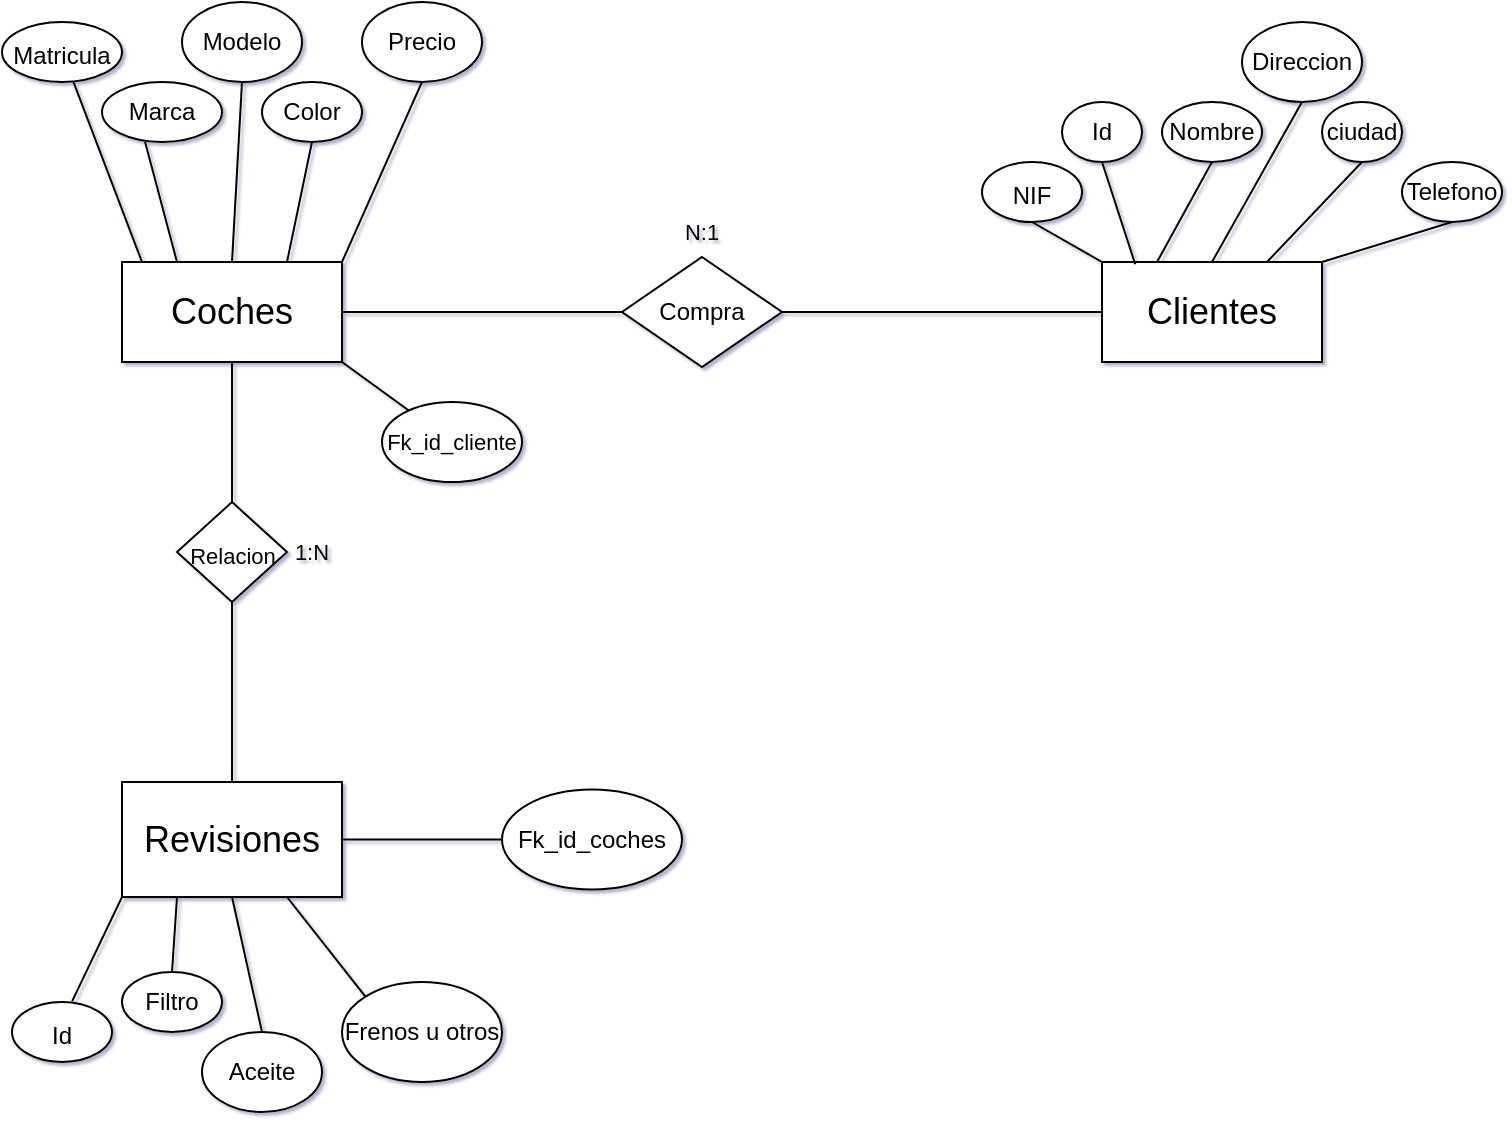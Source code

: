 <mxfile version="18.1.3" type="github">
  <diagram id="tc-Ip-cfpqVF2_YarSge" name="Page-1">
    <mxGraphModel dx="996" dy="646" grid="1" gridSize="10" guides="1" tooltips="1" connect="1" arrows="1" fold="1" page="1" pageScale="1" pageWidth="827" pageHeight="1169" background="none" math="0" shadow="1">
      <root>
        <mxCell id="0" />
        <mxCell id="1" parent="0" />
        <mxCell id="k69NTfBFuRdZiurS4K1d-1" value="&lt;font style=&quot;font-size: 18px;&quot;&gt;Coches&lt;/font&gt;" style="rounded=0;whiteSpace=wrap;html=1;" vertex="1" parent="1">
          <mxGeometry x="60" y="200" width="110" height="50" as="geometry" />
        </mxCell>
        <mxCell id="k69NTfBFuRdZiurS4K1d-2" value="&lt;font style=&quot;font-size: 12px;&quot;&gt;Matricula&lt;/font&gt;" style="ellipse;whiteSpace=wrap;html=1;fontSize=18;" vertex="1" parent="1">
          <mxGeometry y="80" width="60" height="30" as="geometry" />
        </mxCell>
        <mxCell id="k69NTfBFuRdZiurS4K1d-3" value="" style="endArrow=none;html=1;rounded=0;fontSize=12;" edge="1" parent="1" target="k69NTfBFuRdZiurS4K1d-2">
          <mxGeometry width="50" height="50" relative="1" as="geometry">
            <mxPoint x="70" y="200" as="sourcePoint" />
            <mxPoint x="100" y="160" as="targetPoint" />
          </mxGeometry>
        </mxCell>
        <mxCell id="k69NTfBFuRdZiurS4K1d-4" value="Marca" style="ellipse;whiteSpace=wrap;html=1;fontSize=12;" vertex="1" parent="1">
          <mxGeometry x="50" y="110" width="60" height="30" as="geometry" />
        </mxCell>
        <mxCell id="k69NTfBFuRdZiurS4K1d-5" value="" style="endArrow=none;html=1;rounded=0;fontSize=12;exitX=0.25;exitY=0;exitDx=0;exitDy=0;entryX=0.358;entryY=0.992;entryDx=0;entryDy=0;entryPerimeter=0;" edge="1" parent="1" source="k69NTfBFuRdZiurS4K1d-1" target="k69NTfBFuRdZiurS4K1d-4">
          <mxGeometry width="50" height="50" relative="1" as="geometry">
            <mxPoint x="190" y="230" as="sourcePoint" />
            <mxPoint x="240" y="180" as="targetPoint" />
          </mxGeometry>
        </mxCell>
        <mxCell id="k69NTfBFuRdZiurS4K1d-6" value="Modelo" style="ellipse;whiteSpace=wrap;html=1;fontSize=12;" vertex="1" parent="1">
          <mxGeometry x="90" y="70" width="60" height="40" as="geometry" />
        </mxCell>
        <mxCell id="k69NTfBFuRdZiurS4K1d-7" value="" style="endArrow=none;html=1;rounded=0;fontSize=12;exitX=0.5;exitY=0;exitDx=0;exitDy=0;entryX=0.5;entryY=1;entryDx=0;entryDy=0;" edge="1" parent="1" source="k69NTfBFuRdZiurS4K1d-1" target="k69NTfBFuRdZiurS4K1d-6">
          <mxGeometry width="50" height="50" relative="1" as="geometry">
            <mxPoint x="190" y="230" as="sourcePoint" />
            <mxPoint x="240" y="180" as="targetPoint" />
          </mxGeometry>
        </mxCell>
        <mxCell id="k69NTfBFuRdZiurS4K1d-8" value="Color" style="ellipse;whiteSpace=wrap;html=1;fontSize=12;" vertex="1" parent="1">
          <mxGeometry x="130" y="110" width="50" height="30" as="geometry" />
        </mxCell>
        <mxCell id="k69NTfBFuRdZiurS4K1d-9" value="" style="endArrow=none;html=1;rounded=0;fontSize=12;exitX=0.75;exitY=0;exitDx=0;exitDy=0;entryX=0.5;entryY=1;entryDx=0;entryDy=0;" edge="1" parent="1" source="k69NTfBFuRdZiurS4K1d-1" target="k69NTfBFuRdZiurS4K1d-8">
          <mxGeometry width="50" height="50" relative="1" as="geometry">
            <mxPoint x="190" y="250" as="sourcePoint" />
            <mxPoint x="240" y="200" as="targetPoint" />
          </mxGeometry>
        </mxCell>
        <mxCell id="k69NTfBFuRdZiurS4K1d-10" value="Precio" style="ellipse;whiteSpace=wrap;html=1;fontSize=12;" vertex="1" parent="1">
          <mxGeometry x="180" y="70" width="60" height="40" as="geometry" />
        </mxCell>
        <mxCell id="k69NTfBFuRdZiurS4K1d-11" value="" style="endArrow=none;html=1;rounded=0;fontSize=12;exitX=1;exitY=0;exitDx=0;exitDy=0;entryX=0.5;entryY=1;entryDx=0;entryDy=0;" edge="1" parent="1" source="k69NTfBFuRdZiurS4K1d-1" target="k69NTfBFuRdZiurS4K1d-10">
          <mxGeometry width="50" height="50" relative="1" as="geometry">
            <mxPoint x="190" y="250" as="sourcePoint" />
            <mxPoint x="240" y="200" as="targetPoint" />
          </mxGeometry>
        </mxCell>
        <mxCell id="k69NTfBFuRdZiurS4K1d-12" value="Compra" style="rhombus;whiteSpace=wrap;html=1;fontSize=12;" vertex="1" parent="1">
          <mxGeometry x="310" y="197.5" width="80" height="55" as="geometry" />
        </mxCell>
        <mxCell id="k69NTfBFuRdZiurS4K1d-13" value="" style="endArrow=none;html=1;rounded=0;fontSize=12;exitX=1;exitY=0.5;exitDx=0;exitDy=0;entryX=0;entryY=0.5;entryDx=0;entryDy=0;" edge="1" parent="1" source="k69NTfBFuRdZiurS4K1d-1" target="k69NTfBFuRdZiurS4K1d-12">
          <mxGeometry width="50" height="50" relative="1" as="geometry">
            <mxPoint x="370" y="350" as="sourcePoint" />
            <mxPoint x="420" y="300" as="targetPoint" />
          </mxGeometry>
        </mxCell>
        <mxCell id="k69NTfBFuRdZiurS4K1d-14" value="&lt;font style=&quot;font-size: 18px;&quot;&gt;Clientes&lt;/font&gt;" style="rounded=0;whiteSpace=wrap;html=1;fontSize=12;" vertex="1" parent="1">
          <mxGeometry x="550" y="200" width="110" height="50" as="geometry" />
        </mxCell>
        <mxCell id="k69NTfBFuRdZiurS4K1d-15" value="" style="endArrow=none;html=1;rounded=0;fontSize=12;entryX=0;entryY=0.5;entryDx=0;entryDy=0;exitX=1;exitY=0.5;exitDx=0;exitDy=0;" edge="1" parent="1" source="k69NTfBFuRdZiurS4K1d-12" target="k69NTfBFuRdZiurS4K1d-14">
          <mxGeometry width="50" height="50" relative="1" as="geometry">
            <mxPoint x="370" y="350" as="sourcePoint" />
            <mxPoint x="420" y="300" as="targetPoint" />
          </mxGeometry>
        </mxCell>
        <mxCell id="k69NTfBFuRdZiurS4K1d-16" value="&lt;font style=&quot;font-size: 12px;&quot;&gt;NIF&lt;/font&gt;" style="ellipse;whiteSpace=wrap;html=1;fontSize=18;" vertex="1" parent="1">
          <mxGeometry x="490" y="150" width="50" height="30" as="geometry" />
        </mxCell>
        <mxCell id="k69NTfBFuRdZiurS4K1d-17" value="Nombre" style="ellipse;whiteSpace=wrap;html=1;fontSize=12;" vertex="1" parent="1">
          <mxGeometry x="580" y="120" width="50" height="30" as="geometry" />
        </mxCell>
        <mxCell id="k69NTfBFuRdZiurS4K1d-18" value="Direccion" style="ellipse;whiteSpace=wrap;html=1;fontSize=12;" vertex="1" parent="1">
          <mxGeometry x="620" y="80" width="60" height="40" as="geometry" />
        </mxCell>
        <mxCell id="k69NTfBFuRdZiurS4K1d-19" value="ciudad" style="ellipse;whiteSpace=wrap;html=1;fontSize=12;" vertex="1" parent="1">
          <mxGeometry x="660" y="120" width="40" height="30" as="geometry" />
        </mxCell>
        <mxCell id="k69NTfBFuRdZiurS4K1d-20" value="Telefono" style="ellipse;whiteSpace=wrap;html=1;fontSize=12;" vertex="1" parent="1">
          <mxGeometry x="700" y="150" width="50" height="30" as="geometry" />
        </mxCell>
        <mxCell id="k69NTfBFuRdZiurS4K1d-21" value="" style="endArrow=none;html=1;rounded=0;fontSize=12;entryX=0.5;entryY=1;entryDx=0;entryDy=0;" edge="1" parent="1" target="k69NTfBFuRdZiurS4K1d-16">
          <mxGeometry width="50" height="50" relative="1" as="geometry">
            <mxPoint x="550" y="200" as="sourcePoint" />
            <mxPoint x="520" y="230" as="targetPoint" />
          </mxGeometry>
        </mxCell>
        <mxCell id="k69NTfBFuRdZiurS4K1d-22" value="" style="endArrow=none;html=1;rounded=0;fontSize=12;entryX=0.5;entryY=1;entryDx=0;entryDy=0;exitX=0.25;exitY=0;exitDx=0;exitDy=0;" edge="1" parent="1" source="k69NTfBFuRdZiurS4K1d-14" target="k69NTfBFuRdZiurS4K1d-17">
          <mxGeometry width="50" height="50" relative="1" as="geometry">
            <mxPoint x="470" y="280" as="sourcePoint" />
            <mxPoint x="520" y="230" as="targetPoint" />
          </mxGeometry>
        </mxCell>
        <mxCell id="k69NTfBFuRdZiurS4K1d-23" value="" style="endArrow=none;html=1;rounded=0;fontSize=12;entryX=0.5;entryY=1;entryDx=0;entryDy=0;exitX=0.5;exitY=0;exitDx=0;exitDy=0;" edge="1" parent="1" source="k69NTfBFuRdZiurS4K1d-14" target="k69NTfBFuRdZiurS4K1d-18">
          <mxGeometry width="50" height="50" relative="1" as="geometry">
            <mxPoint x="470" y="280" as="sourcePoint" />
            <mxPoint x="520" y="230" as="targetPoint" />
          </mxGeometry>
        </mxCell>
        <mxCell id="k69NTfBFuRdZiurS4K1d-24" value="" style="endArrow=none;html=1;rounded=0;fontSize=12;entryX=0.5;entryY=1;entryDx=0;entryDy=0;exitX=0.75;exitY=0;exitDx=0;exitDy=0;" edge="1" parent="1" source="k69NTfBFuRdZiurS4K1d-14" target="k69NTfBFuRdZiurS4K1d-19">
          <mxGeometry width="50" height="50" relative="1" as="geometry">
            <mxPoint x="470" y="280" as="sourcePoint" />
            <mxPoint x="520" y="230" as="targetPoint" />
          </mxGeometry>
        </mxCell>
        <mxCell id="k69NTfBFuRdZiurS4K1d-25" value="" style="endArrow=none;html=1;rounded=0;fontSize=12;entryX=0.5;entryY=1;entryDx=0;entryDy=0;exitX=1;exitY=0;exitDx=0;exitDy=0;" edge="1" parent="1" source="k69NTfBFuRdZiurS4K1d-14" target="k69NTfBFuRdZiurS4K1d-20">
          <mxGeometry width="50" height="50" relative="1" as="geometry">
            <mxPoint x="470" y="280" as="sourcePoint" />
            <mxPoint x="520" y="230" as="targetPoint" />
          </mxGeometry>
        </mxCell>
        <mxCell id="k69NTfBFuRdZiurS4K1d-26" value="Id" style="ellipse;whiteSpace=wrap;html=1;fontSize=12;" vertex="1" parent="1">
          <mxGeometry x="530" y="120" width="40" height="30" as="geometry" />
        </mxCell>
        <mxCell id="k69NTfBFuRdZiurS4K1d-27" value="" style="endArrow=none;html=1;rounded=0;fontSize=12;entryX=0.5;entryY=1;entryDx=0;entryDy=0;exitX=0.151;exitY=0.022;exitDx=0;exitDy=0;exitPerimeter=0;" edge="1" parent="1" source="k69NTfBFuRdZiurS4K1d-14" target="k69NTfBFuRdZiurS4K1d-26">
          <mxGeometry width="50" height="50" relative="1" as="geometry">
            <mxPoint x="480" y="280" as="sourcePoint" />
            <mxPoint x="530" y="230" as="targetPoint" />
          </mxGeometry>
        </mxCell>
        <mxCell id="k69NTfBFuRdZiurS4K1d-28" value="&lt;font style=&quot;font-size: 18px;&quot;&gt;Revisiones&lt;/font&gt;" style="rounded=0;whiteSpace=wrap;html=1;fontSize=12;" vertex="1" parent="1">
          <mxGeometry x="60" y="460" width="110" height="57.5" as="geometry" />
        </mxCell>
        <mxCell id="k69NTfBFuRdZiurS4K1d-29" value="&lt;font style=&quot;font-size: 11px;&quot;&gt;Relacion&lt;/font&gt;" style="rhombus;whiteSpace=wrap;html=1;fontSize=18;" vertex="1" parent="1">
          <mxGeometry x="87.5" y="320" width="55" height="50" as="geometry" />
        </mxCell>
        <mxCell id="k69NTfBFuRdZiurS4K1d-30" value="" style="endArrow=none;html=1;rounded=0;fontSize=18;entryX=0.5;entryY=1;entryDx=0;entryDy=0;exitX=0.5;exitY=0;exitDx=0;exitDy=0;" edge="1" parent="1" source="k69NTfBFuRdZiurS4K1d-29" target="k69NTfBFuRdZiurS4K1d-1">
          <mxGeometry width="50" height="50" relative="1" as="geometry">
            <mxPoint x="250" y="440" as="sourcePoint" />
            <mxPoint x="300" y="390" as="targetPoint" />
          </mxGeometry>
        </mxCell>
        <mxCell id="k69NTfBFuRdZiurS4K1d-31" value="" style="endArrow=none;html=1;rounded=0;fontSize=18;exitX=0.5;exitY=0;exitDx=0;exitDy=0;entryX=0.5;entryY=1;entryDx=0;entryDy=0;" edge="1" parent="1" source="k69NTfBFuRdZiurS4K1d-28" target="k69NTfBFuRdZiurS4K1d-29">
          <mxGeometry width="50" height="50" relative="1" as="geometry">
            <mxPoint x="250" y="440" as="sourcePoint" />
            <mxPoint x="300" y="390" as="targetPoint" />
          </mxGeometry>
        </mxCell>
        <mxCell id="k69NTfBFuRdZiurS4K1d-32" value="&lt;font style=&quot;font-size: 12px;&quot;&gt;Id&lt;/font&gt;" style="ellipse;whiteSpace=wrap;html=1;fontSize=18;" vertex="1" parent="1">
          <mxGeometry x="5" y="570" width="50" height="30" as="geometry" />
        </mxCell>
        <mxCell id="k69NTfBFuRdZiurS4K1d-33" value="Filtro" style="ellipse;whiteSpace=wrap;html=1;fontSize=12;" vertex="1" parent="1">
          <mxGeometry x="60" y="555" width="50" height="30" as="geometry" />
        </mxCell>
        <mxCell id="k69NTfBFuRdZiurS4K1d-34" value="Aceite" style="ellipse;whiteSpace=wrap;html=1;fontSize=12;" vertex="1" parent="1">
          <mxGeometry x="100" y="585" width="60" height="40" as="geometry" />
        </mxCell>
        <mxCell id="k69NTfBFuRdZiurS4K1d-35" value="Frenos u otros" style="ellipse;whiteSpace=wrap;html=1;fontSize=12;" vertex="1" parent="1">
          <mxGeometry x="170" y="560" width="80" height="50" as="geometry" />
        </mxCell>
        <mxCell id="k69NTfBFuRdZiurS4K1d-36" value="" style="endArrow=none;html=1;rounded=0;fontSize=12;exitX=0.602;exitY=-0.015;exitDx=0;exitDy=0;exitPerimeter=0;entryX=0;entryY=1;entryDx=0;entryDy=0;" edge="1" parent="1" source="k69NTfBFuRdZiurS4K1d-32" target="k69NTfBFuRdZiurS4K1d-28">
          <mxGeometry width="50" height="50" relative="1" as="geometry">
            <mxPoint x="250" y="610" as="sourcePoint" />
            <mxPoint x="60" y="520" as="targetPoint" />
          </mxGeometry>
        </mxCell>
        <mxCell id="k69NTfBFuRdZiurS4K1d-37" value="" style="endArrow=none;html=1;rounded=0;fontSize=12;exitX=0.5;exitY=0;exitDx=0;exitDy=0;entryX=0.25;entryY=1;entryDx=0;entryDy=0;" edge="1" parent="1" source="k69NTfBFuRdZiurS4K1d-33" target="k69NTfBFuRdZiurS4K1d-28">
          <mxGeometry width="50" height="50" relative="1" as="geometry">
            <mxPoint x="250" y="610" as="sourcePoint" />
            <mxPoint x="300" y="560" as="targetPoint" />
          </mxGeometry>
        </mxCell>
        <mxCell id="k69NTfBFuRdZiurS4K1d-38" value="" style="endArrow=none;html=1;rounded=0;fontSize=12;exitX=0.5;exitY=0;exitDx=0;exitDy=0;entryX=0.5;entryY=1;entryDx=0;entryDy=0;" edge="1" parent="1" source="k69NTfBFuRdZiurS4K1d-34" target="k69NTfBFuRdZiurS4K1d-28">
          <mxGeometry width="50" height="50" relative="1" as="geometry">
            <mxPoint x="250" y="610" as="sourcePoint" />
            <mxPoint x="300" y="560" as="targetPoint" />
          </mxGeometry>
        </mxCell>
        <mxCell id="k69NTfBFuRdZiurS4K1d-39" value="" style="endArrow=none;html=1;rounded=0;fontSize=12;exitX=0;exitY=0;exitDx=0;exitDy=0;entryX=0.75;entryY=1;entryDx=0;entryDy=0;" edge="1" parent="1" source="k69NTfBFuRdZiurS4K1d-35" target="k69NTfBFuRdZiurS4K1d-28">
          <mxGeometry width="50" height="50" relative="1" as="geometry">
            <mxPoint x="250" y="610" as="sourcePoint" />
            <mxPoint x="300" y="560" as="targetPoint" />
          </mxGeometry>
        </mxCell>
        <mxCell id="k69NTfBFuRdZiurS4K1d-40" value="Fk_id_coches" style="ellipse;whiteSpace=wrap;html=1;fontSize=12;" vertex="1" parent="1">
          <mxGeometry x="250" y="463.75" width="90" height="50" as="geometry" />
        </mxCell>
        <mxCell id="k69NTfBFuRdZiurS4K1d-41" value="" style="endArrow=none;html=1;rounded=0;fontSize=12;exitX=1;exitY=0.5;exitDx=0;exitDy=0;entryX=0;entryY=0.5;entryDx=0;entryDy=0;" edge="1" parent="1" source="k69NTfBFuRdZiurS4K1d-28" target="k69NTfBFuRdZiurS4K1d-40">
          <mxGeometry width="50" height="50" relative="1" as="geometry">
            <mxPoint x="260" y="530" as="sourcePoint" />
            <mxPoint x="310" y="480" as="targetPoint" />
          </mxGeometry>
        </mxCell>
        <mxCell id="k69NTfBFuRdZiurS4K1d-42" value="Fk_id_cliente" style="ellipse;whiteSpace=wrap;html=1;fontSize=11;" vertex="1" parent="1">
          <mxGeometry x="190" y="270" width="70" height="40" as="geometry" />
        </mxCell>
        <mxCell id="k69NTfBFuRdZiurS4K1d-43" value="" style="endArrow=none;html=1;rounded=0;fontSize=11;entryX=1;entryY=1;entryDx=0;entryDy=0;" edge="1" parent="1" source="k69NTfBFuRdZiurS4K1d-42" target="k69NTfBFuRdZiurS4K1d-1">
          <mxGeometry width="50" height="50" relative="1" as="geometry">
            <mxPoint x="170" y="320" as="sourcePoint" />
            <mxPoint x="220" y="270" as="targetPoint" />
          </mxGeometry>
        </mxCell>
        <mxCell id="k69NTfBFuRdZiurS4K1d-44" value="N:1" style="text;html=1;strokeColor=none;fillColor=none;align=center;verticalAlign=middle;whiteSpace=wrap;rounded=0;fontSize=11;" vertex="1" parent="1">
          <mxGeometry x="320" y="170" width="60" height="30" as="geometry" />
        </mxCell>
        <mxCell id="k69NTfBFuRdZiurS4K1d-45" value="1:N" style="text;html=1;strokeColor=none;fillColor=none;align=center;verticalAlign=middle;whiteSpace=wrap;rounded=0;fontSize=11;" vertex="1" parent="1">
          <mxGeometry x="125" y="330" width="60" height="30" as="geometry" />
        </mxCell>
      </root>
    </mxGraphModel>
  </diagram>
</mxfile>
